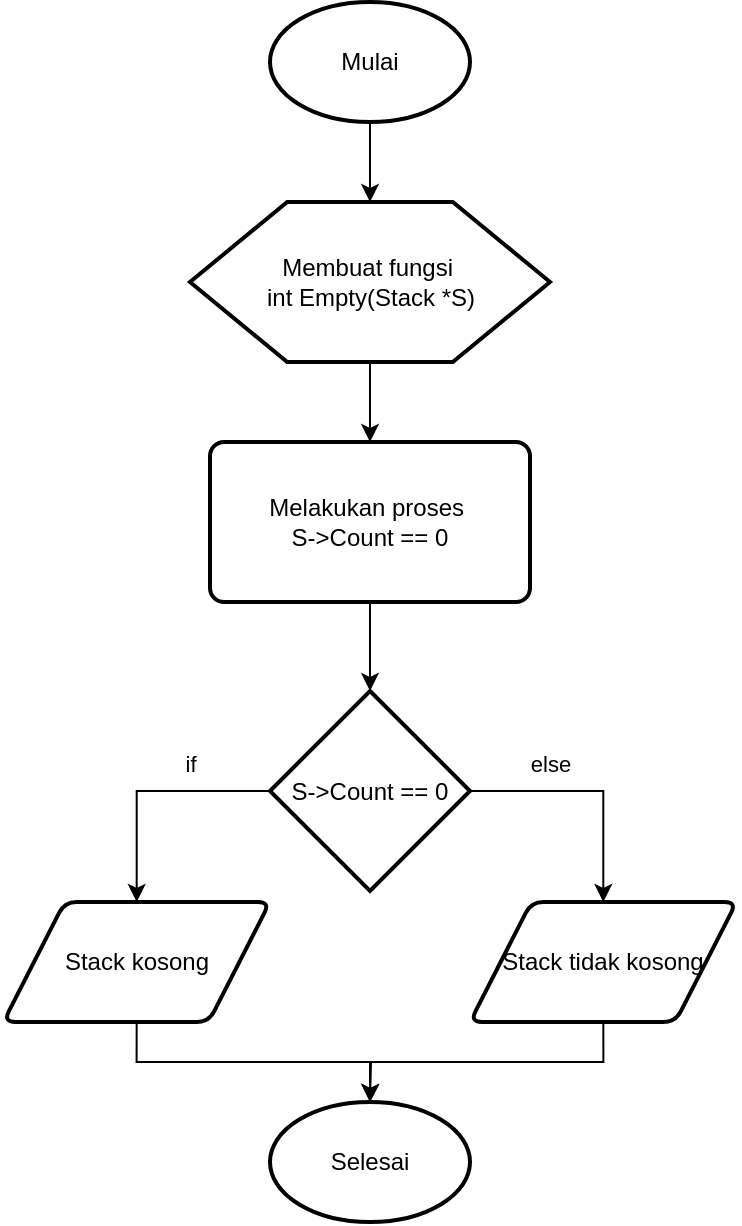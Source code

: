 <mxfile version="26.1.0">
  <diagram name="Halaman-1" id="7f6Jf4QFKxaNMWJssP77">
    <mxGraphModel dx="1434" dy="784" grid="1" gridSize="10" guides="1" tooltips="1" connect="1" arrows="1" fold="1" page="1" pageScale="1" pageWidth="827" pageHeight="1169" math="0" shadow="0">
      <root>
        <mxCell id="0" />
        <mxCell id="1" parent="0" />
        <mxCell id="9sXgsyXYbe8fj_MhNdIs-19" style="edgeStyle=orthogonalEdgeStyle;rounded=0;orthogonalLoop=1;jettySize=auto;html=1;exitX=0.5;exitY=1;exitDx=0;exitDy=0;exitPerimeter=0;entryX=0.5;entryY=0;entryDx=0;entryDy=0;" edge="1" parent="1" source="9sXgsyXYbe8fj_MhNdIs-4" target="9sXgsyXYbe8fj_MhNdIs-6">
          <mxGeometry relative="1" as="geometry" />
        </mxCell>
        <mxCell id="9sXgsyXYbe8fj_MhNdIs-4" value="Mulai" style="strokeWidth=2;html=1;shape=mxgraph.flowchart.start_1;whiteSpace=wrap;" vertex="1" parent="1">
          <mxGeometry x="380" y="140" width="100" height="60" as="geometry" />
        </mxCell>
        <mxCell id="9sXgsyXYbe8fj_MhNdIs-5" value="Selesai" style="strokeWidth=2;html=1;shape=mxgraph.flowchart.start_1;whiteSpace=wrap;" vertex="1" parent="1">
          <mxGeometry x="380" y="690" width="100" height="60" as="geometry" />
        </mxCell>
        <mxCell id="9sXgsyXYbe8fj_MhNdIs-20" style="edgeStyle=orthogonalEdgeStyle;rounded=0;orthogonalLoop=1;jettySize=auto;html=1;exitX=0.5;exitY=1;exitDx=0;exitDy=0;entryX=0.5;entryY=0;entryDx=0;entryDy=0;" edge="1" parent="1" source="9sXgsyXYbe8fj_MhNdIs-6" target="9sXgsyXYbe8fj_MhNdIs-7">
          <mxGeometry relative="1" as="geometry" />
        </mxCell>
        <mxCell id="9sXgsyXYbe8fj_MhNdIs-6" value="Membuat fungsi&amp;nbsp;&lt;div&gt;int Empty(Stack *S)&lt;/div&gt;" style="verticalLabelPosition=middle;verticalAlign=middle;html=1;shape=hexagon;perimeter=hexagonPerimeter2;arcSize=6;size=0.27;strokeWidth=2;labelPosition=center;align=center;" vertex="1" parent="1">
          <mxGeometry x="340" y="240" width="180" height="80" as="geometry" />
        </mxCell>
        <mxCell id="9sXgsyXYbe8fj_MhNdIs-7" value="Melakukan proses&amp;nbsp;&lt;div&gt;S-&amp;gt;Count == 0&lt;/div&gt;" style="rounded=1;whiteSpace=wrap;html=1;absoluteArcSize=1;arcSize=14;strokeWidth=2;" vertex="1" parent="1">
          <mxGeometry x="350" y="360" width="160" height="80" as="geometry" />
        </mxCell>
        <mxCell id="9sXgsyXYbe8fj_MhNdIs-26" value="else" style="edgeStyle=orthogonalEdgeStyle;rounded=0;orthogonalLoop=1;jettySize=auto;html=1;exitX=1;exitY=0.5;exitDx=0;exitDy=0;exitPerimeter=0;" edge="1" parent="1" source="9sXgsyXYbe8fj_MhNdIs-8" target="9sXgsyXYbe8fj_MhNdIs-24">
          <mxGeometry x="-0.345" y="14" relative="1" as="geometry">
            <mxPoint as="offset" />
          </mxGeometry>
        </mxCell>
        <mxCell id="9sXgsyXYbe8fj_MhNdIs-27" value="if" style="edgeStyle=orthogonalEdgeStyle;rounded=0;orthogonalLoop=1;jettySize=auto;html=1;exitX=0;exitY=0.5;exitDx=0;exitDy=0;exitPerimeter=0;" edge="1" parent="1" source="9sXgsyXYbe8fj_MhNdIs-8" target="9sXgsyXYbe8fj_MhNdIs-22">
          <mxGeometry x="-0.345" y="-14" relative="1" as="geometry">
            <mxPoint as="offset" />
          </mxGeometry>
        </mxCell>
        <mxCell id="9sXgsyXYbe8fj_MhNdIs-8" value="S-&amp;gt;Count == 0" style="strokeWidth=2;html=1;shape=mxgraph.flowchart.decision;whiteSpace=wrap;" vertex="1" parent="1">
          <mxGeometry x="380" y="484.5" width="100" height="100" as="geometry" />
        </mxCell>
        <mxCell id="9sXgsyXYbe8fj_MhNdIs-21" style="edgeStyle=orthogonalEdgeStyle;rounded=0;orthogonalLoop=1;jettySize=auto;html=1;exitX=0.5;exitY=1;exitDx=0;exitDy=0;entryX=0.5;entryY=0;entryDx=0;entryDy=0;entryPerimeter=0;" edge="1" parent="1" source="9sXgsyXYbe8fj_MhNdIs-7" target="9sXgsyXYbe8fj_MhNdIs-8">
          <mxGeometry relative="1" as="geometry" />
        </mxCell>
        <mxCell id="9sXgsyXYbe8fj_MhNdIs-22" value="Stack kosong" style="shape=parallelogram;html=1;strokeWidth=2;perimeter=parallelogramPerimeter;whiteSpace=wrap;rounded=1;arcSize=12;size=0.23;" vertex="1" parent="1">
          <mxGeometry x="246.67" y="590" width="133.33" height="60" as="geometry" />
        </mxCell>
        <mxCell id="9sXgsyXYbe8fj_MhNdIs-33" style="edgeStyle=orthogonalEdgeStyle;rounded=0;orthogonalLoop=1;jettySize=auto;html=1;exitX=0.5;exitY=1;exitDx=0;exitDy=0;" edge="1" parent="1" source="9sXgsyXYbe8fj_MhNdIs-24">
          <mxGeometry relative="1" as="geometry">
            <mxPoint x="430" y="690" as="targetPoint" />
          </mxGeometry>
        </mxCell>
        <mxCell id="9sXgsyXYbe8fj_MhNdIs-24" value="Stack tidak kosong" style="shape=parallelogram;html=1;strokeWidth=2;perimeter=parallelogramPerimeter;whiteSpace=wrap;rounded=1;arcSize=12;size=0.23;" vertex="1" parent="1">
          <mxGeometry x="480" y="590" width="133.33" height="60" as="geometry" />
        </mxCell>
        <mxCell id="9sXgsyXYbe8fj_MhNdIs-32" style="edgeStyle=orthogonalEdgeStyle;rounded=0;orthogonalLoop=1;jettySize=auto;html=1;exitX=0.5;exitY=1;exitDx=0;exitDy=0;entryX=0.5;entryY=0;entryDx=0;entryDy=0;entryPerimeter=0;" edge="1" parent="1" source="9sXgsyXYbe8fj_MhNdIs-22" target="9sXgsyXYbe8fj_MhNdIs-5">
          <mxGeometry relative="1" as="geometry" />
        </mxCell>
      </root>
    </mxGraphModel>
  </diagram>
</mxfile>

